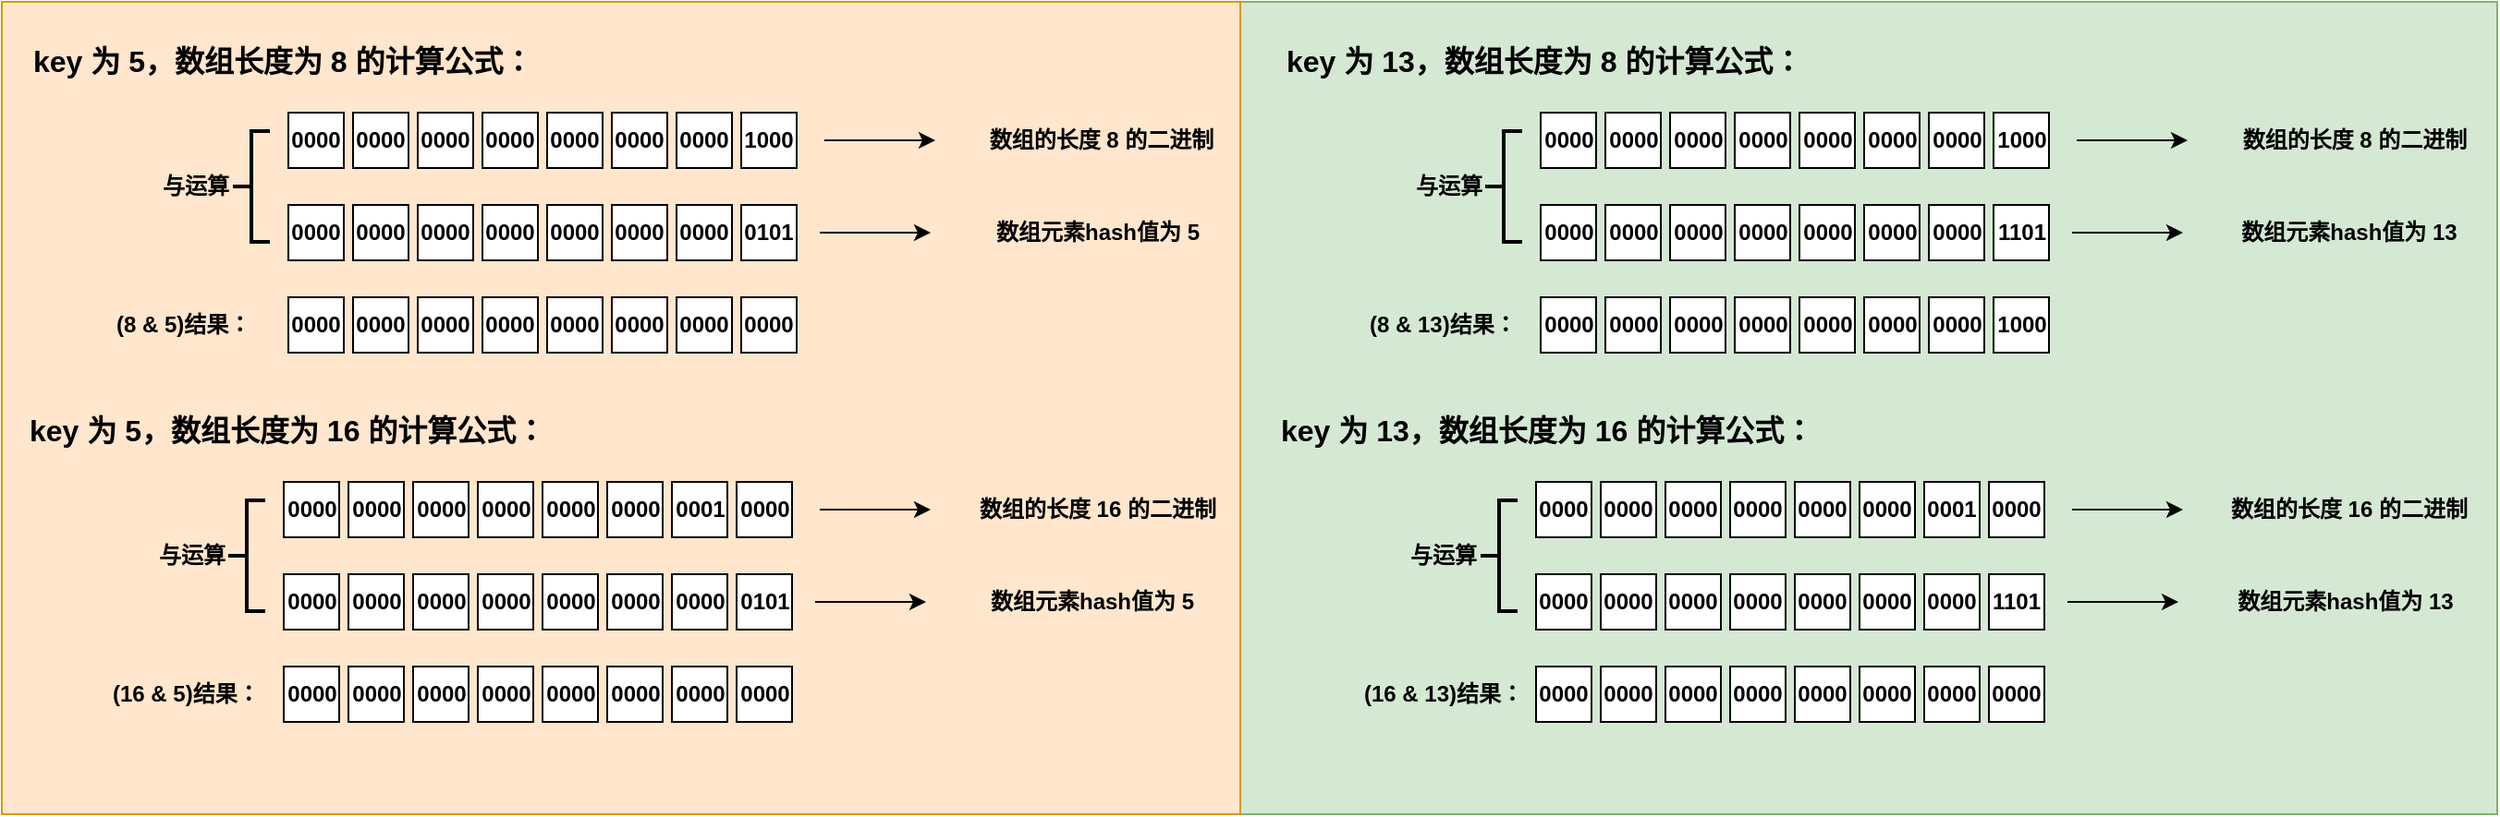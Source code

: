 <mxfile version="12.2.2" type="device" pages="1"><diagram id="xSWdzsIdB2ntmOH3wkE5" name="Page-1"><mxGraphModel dx="1408" dy="1977" grid="1" gridSize="10" guides="1" tooltips="1" connect="1" arrows="1" fold="1" page="1" pageScale="1" pageWidth="827" pageHeight="1169" math="0" shadow="0"><root><mxCell id="0"/><mxCell id="1" parent="0"/><mxCell id="skX-vXd7Z9NN3FYBTKj5-134" value="" style="rounded=0;whiteSpace=wrap;html=1;fillColor=#d5e8d4;strokeColor=#82b366;fontStyle=1" vertex="1" parent="1"><mxGeometry x="40" y="-130" width="1350" height="440" as="geometry"/></mxCell><mxCell id="skX-vXd7Z9NN3FYBTKj5-135" value="" style="rounded=0;whiteSpace=wrap;html=1;fillColor=#ffe6cc;strokeColor=#d79b00;fontStyle=1" vertex="1" parent="1"><mxGeometry x="40" y="-130" width="670" height="440" as="geometry"/></mxCell><mxCell id="skX-vXd7Z9NN3FYBTKj5-1" value="key 为 5，数组长度为 8 的计算公式：" style="text;html=1;resizable=0;points=[];autosize=1;align=left;verticalAlign=top;spacingTop=-4;fontSize=16;fontStyle=1" vertex="1" parent="1"><mxGeometry x="55" y="-110" width="220" height="20" as="geometry"/></mxCell><mxCell id="skX-vXd7Z9NN3FYBTKj5-2" value="0000" style="rounded=0;whiteSpace=wrap;html=1;fontStyle=1" vertex="1" parent="1"><mxGeometry x="195" y="-20" width="30" height="30" as="geometry"/></mxCell><mxCell id="skX-vXd7Z9NN3FYBTKj5-3" value="0000" style="rounded=0;whiteSpace=wrap;html=1;fontStyle=1" vertex="1" parent="1"><mxGeometry x="230" y="-20" width="30" height="30" as="geometry"/></mxCell><mxCell id="skX-vXd7Z9NN3FYBTKj5-4" value="0000" style="rounded=0;whiteSpace=wrap;html=1;fontStyle=1" vertex="1" parent="1"><mxGeometry x="265" y="-20" width="30" height="30" as="geometry"/></mxCell><mxCell id="skX-vXd7Z9NN3FYBTKj5-5" value="0000" style="rounded=0;whiteSpace=wrap;html=1;fontStyle=1" vertex="1" parent="1"><mxGeometry x="300" y="-20" width="30" height="30" as="geometry"/></mxCell><mxCell id="skX-vXd7Z9NN3FYBTKj5-6" value="0000" style="rounded=0;whiteSpace=wrap;html=1;fontStyle=1" vertex="1" parent="1"><mxGeometry x="335" y="-20" width="30" height="30" as="geometry"/></mxCell><mxCell id="skX-vXd7Z9NN3FYBTKj5-7" value="0000" style="rounded=0;whiteSpace=wrap;html=1;fontStyle=1" vertex="1" parent="1"><mxGeometry x="370" y="-20" width="30" height="30" as="geometry"/></mxCell><mxCell id="skX-vXd7Z9NN3FYBTKj5-8" value="0000" style="rounded=0;whiteSpace=wrap;html=1;fontStyle=1" vertex="1" parent="1"><mxGeometry x="405" y="-20" width="30" height="30" as="geometry"/></mxCell><mxCell id="skX-vXd7Z9NN3FYBTKj5-9" value="0101" style="rounded=0;whiteSpace=wrap;html=1;fontStyle=1" vertex="1" parent="1"><mxGeometry x="440" y="-20" width="30" height="30" as="geometry"/></mxCell><mxCell id="skX-vXd7Z9NN3FYBTKj5-10" value="0000" style="rounded=0;whiteSpace=wrap;html=1;fontStyle=1" vertex="1" parent="1"><mxGeometry x="195" y="-70" width="30" height="30" as="geometry"/></mxCell><mxCell id="skX-vXd7Z9NN3FYBTKj5-11" value="0000" style="rounded=0;whiteSpace=wrap;html=1;fontStyle=1" vertex="1" parent="1"><mxGeometry x="230" y="-70" width="30" height="30" as="geometry"/></mxCell><mxCell id="skX-vXd7Z9NN3FYBTKj5-12" value="0000" style="rounded=0;whiteSpace=wrap;html=1;fontStyle=1" vertex="1" parent="1"><mxGeometry x="265" y="-70" width="30" height="30" as="geometry"/></mxCell><mxCell id="skX-vXd7Z9NN3FYBTKj5-13" value="0000" style="rounded=0;whiteSpace=wrap;html=1;fontStyle=1" vertex="1" parent="1"><mxGeometry x="300" y="-70" width="30" height="30" as="geometry"/></mxCell><mxCell id="skX-vXd7Z9NN3FYBTKj5-14" value="0000" style="rounded=0;whiteSpace=wrap;html=1;fontStyle=1" vertex="1" parent="1"><mxGeometry x="335" y="-70" width="30" height="30" as="geometry"/></mxCell><mxCell id="skX-vXd7Z9NN3FYBTKj5-15" value="0000" style="rounded=0;whiteSpace=wrap;html=1;fontStyle=1" vertex="1" parent="1"><mxGeometry x="370" y="-70" width="30" height="30" as="geometry"/></mxCell><mxCell id="skX-vXd7Z9NN3FYBTKj5-16" value="0000" style="rounded=0;whiteSpace=wrap;html=1;fontStyle=1" vertex="1" parent="1"><mxGeometry x="405" y="-70" width="30" height="30" as="geometry"/></mxCell><mxCell id="skX-vXd7Z9NN3FYBTKj5-17" value="1000" style="rounded=0;whiteSpace=wrap;html=1;fontStyle=1" vertex="1" parent="1"><mxGeometry x="440" y="-70" width="30" height="30" as="geometry"/></mxCell><mxCell id="skX-vXd7Z9NN3FYBTKj5-18" value="" style="strokeWidth=2;html=1;shape=mxgraph.flowchart.annotation_2;align=left;labelPosition=right;pointerEvents=1;fontStyle=1" vertex="1" parent="1"><mxGeometry x="165" y="-60" width="20" height="60" as="geometry"/></mxCell><mxCell id="skX-vXd7Z9NN3FYBTKj5-19" value="与运算" style="text;html=1;resizable=0;points=[];autosize=1;align=left;verticalAlign=top;spacingTop=-4;fontStyle=1" vertex="1" parent="1"><mxGeometry x="125" y="-40" width="50" height="20" as="geometry"/></mxCell><mxCell id="skX-vXd7Z9NN3FYBTKj5-20" value="0000" style="rounded=0;whiteSpace=wrap;html=1;fontStyle=1" vertex="1" parent="1"><mxGeometry x="195" y="30" width="30" height="30" as="geometry"/></mxCell><mxCell id="skX-vXd7Z9NN3FYBTKj5-21" value="0000" style="rounded=0;whiteSpace=wrap;html=1;fontStyle=1" vertex="1" parent="1"><mxGeometry x="230" y="30" width="30" height="30" as="geometry"/></mxCell><mxCell id="skX-vXd7Z9NN3FYBTKj5-22" value="0000" style="rounded=0;whiteSpace=wrap;html=1;fontStyle=1" vertex="1" parent="1"><mxGeometry x="265" y="30" width="30" height="30" as="geometry"/></mxCell><mxCell id="skX-vXd7Z9NN3FYBTKj5-23" value="0000" style="rounded=0;whiteSpace=wrap;html=1;fontStyle=1" vertex="1" parent="1"><mxGeometry x="300" y="30" width="30" height="30" as="geometry"/></mxCell><mxCell id="skX-vXd7Z9NN3FYBTKj5-24" value="0000" style="rounded=0;whiteSpace=wrap;html=1;fontStyle=1" vertex="1" parent="1"><mxGeometry x="335" y="30" width="30" height="30" as="geometry"/></mxCell><mxCell id="skX-vXd7Z9NN3FYBTKj5-25" value="0000" style="rounded=0;whiteSpace=wrap;html=1;fontStyle=1" vertex="1" parent="1"><mxGeometry x="370" y="30" width="30" height="30" as="geometry"/></mxCell><mxCell id="skX-vXd7Z9NN3FYBTKj5-26" value="0000" style="rounded=0;whiteSpace=wrap;html=1;fontStyle=1" vertex="1" parent="1"><mxGeometry x="405" y="30" width="30" height="30" as="geometry"/></mxCell><mxCell id="skX-vXd7Z9NN3FYBTKj5-27" value="0000" style="rounded=0;whiteSpace=wrap;html=1;fontStyle=1" vertex="1" parent="1"><mxGeometry x="440" y="30" width="30" height="30" as="geometry"/></mxCell><mxCell id="skX-vXd7Z9NN3FYBTKj5-28" value="(8 &amp;amp; 5)结果：" style="text;html=1;resizable=0;points=[];autosize=1;align=left;verticalAlign=top;spacingTop=-4;fontStyle=1" vertex="1" parent="1"><mxGeometry x="100" y="35" width="90" height="20" as="geometry"/></mxCell><mxCell id="skX-vXd7Z9NN3FYBTKj5-29" value="" style="endArrow=classic;html=1;fontStyle=1" edge="1" parent="1"><mxGeometry width="50" height="50" relative="1" as="geometry"><mxPoint x="485" y="-55" as="sourcePoint"/><mxPoint x="545" y="-55" as="targetPoint"/></mxGeometry></mxCell><mxCell id="skX-vXd7Z9NN3FYBTKj5-30" value="&lt;span style=&quot;text-align: left&quot;&gt;数组的长度 8&amp;nbsp;&lt;/span&gt;&lt;span style=&quot;text-align: left&quot;&gt;的二进制&lt;/span&gt;" style="text;html=1;strokeColor=none;fillColor=none;align=center;verticalAlign=middle;whiteSpace=wrap;rounded=0;fontStyle=1" vertex="1" parent="1"><mxGeometry x="560" y="-65" width="150" height="20" as="geometry"/></mxCell><mxCell id="skX-vXd7Z9NN3FYBTKj5-31" value="" style="endArrow=classic;html=1;fontStyle=1" edge="1" parent="1"><mxGeometry width="50" height="50" relative="1" as="geometry"><mxPoint x="482.5" y="-5" as="sourcePoint"/><mxPoint x="542.5" y="-5" as="targetPoint"/></mxGeometry></mxCell><mxCell id="skX-vXd7Z9NN3FYBTKj5-32" value="&lt;span style=&quot;text-align: left&quot;&gt;数组元素hash值为 5&lt;/span&gt;" style="text;html=1;strokeColor=none;fillColor=none;align=center;verticalAlign=middle;whiteSpace=wrap;rounded=0;fontStyle=1" vertex="1" parent="1"><mxGeometry x="557.5" y="-15" width="150" height="20" as="geometry"/></mxCell><mxCell id="skX-vXd7Z9NN3FYBTKj5-35" value="key 为 5，数组长度为 16 的计算公式：" style="text;html=1;resizable=0;points=[];autosize=1;align=left;verticalAlign=top;spacingTop=-4;fontSize=16;fontStyle=1" vertex="1" parent="1"><mxGeometry x="52.5" y="90" width="220" height="20" as="geometry"/></mxCell><mxCell id="skX-vXd7Z9NN3FYBTKj5-36" value="0000" style="rounded=0;whiteSpace=wrap;html=1;fontStyle=1" vertex="1" parent="1"><mxGeometry x="192.5" y="180" width="30" height="30" as="geometry"/></mxCell><mxCell id="skX-vXd7Z9NN3FYBTKj5-37" value="0000" style="rounded=0;whiteSpace=wrap;html=1;fontStyle=1" vertex="1" parent="1"><mxGeometry x="227.5" y="180" width="30" height="30" as="geometry"/></mxCell><mxCell id="skX-vXd7Z9NN3FYBTKj5-38" value="0000" style="rounded=0;whiteSpace=wrap;html=1;fontStyle=1" vertex="1" parent="1"><mxGeometry x="262.5" y="180" width="30" height="30" as="geometry"/></mxCell><mxCell id="skX-vXd7Z9NN3FYBTKj5-39" value="0000" style="rounded=0;whiteSpace=wrap;html=1;fontStyle=1" vertex="1" parent="1"><mxGeometry x="297.5" y="180" width="30" height="30" as="geometry"/></mxCell><mxCell id="skX-vXd7Z9NN3FYBTKj5-40" value="0000" style="rounded=0;whiteSpace=wrap;html=1;fontStyle=1" vertex="1" parent="1"><mxGeometry x="332.5" y="180" width="30" height="30" as="geometry"/></mxCell><mxCell id="skX-vXd7Z9NN3FYBTKj5-41" value="0000" style="rounded=0;whiteSpace=wrap;html=1;fontStyle=1" vertex="1" parent="1"><mxGeometry x="367.5" y="180" width="30" height="30" as="geometry"/></mxCell><mxCell id="skX-vXd7Z9NN3FYBTKj5-42" value="0000" style="rounded=0;whiteSpace=wrap;html=1;fontStyle=1" vertex="1" parent="1"><mxGeometry x="402.5" y="180" width="30" height="30" as="geometry"/></mxCell><mxCell id="skX-vXd7Z9NN3FYBTKj5-43" value="0101" style="rounded=0;whiteSpace=wrap;html=1;fontStyle=1" vertex="1" parent="1"><mxGeometry x="437.5" y="180" width="30" height="30" as="geometry"/></mxCell><mxCell id="skX-vXd7Z9NN3FYBTKj5-44" value="0000" style="rounded=0;whiteSpace=wrap;html=1;fontStyle=1" vertex="1" parent="1"><mxGeometry x="192.5" y="130" width="30" height="30" as="geometry"/></mxCell><mxCell id="skX-vXd7Z9NN3FYBTKj5-45" value="0000" style="rounded=0;whiteSpace=wrap;html=1;fontStyle=1" vertex="1" parent="1"><mxGeometry x="227.5" y="130" width="30" height="30" as="geometry"/></mxCell><mxCell id="skX-vXd7Z9NN3FYBTKj5-46" value="0000" style="rounded=0;whiteSpace=wrap;html=1;fontStyle=1" vertex="1" parent="1"><mxGeometry x="262.5" y="130" width="30" height="30" as="geometry"/></mxCell><mxCell id="skX-vXd7Z9NN3FYBTKj5-47" value="0000" style="rounded=0;whiteSpace=wrap;html=1;fontStyle=1" vertex="1" parent="1"><mxGeometry x="297.5" y="130" width="30" height="30" as="geometry"/></mxCell><mxCell id="skX-vXd7Z9NN3FYBTKj5-48" value="0000" style="rounded=0;whiteSpace=wrap;html=1;fontStyle=1" vertex="1" parent="1"><mxGeometry x="332.5" y="130" width="30" height="30" as="geometry"/></mxCell><mxCell id="skX-vXd7Z9NN3FYBTKj5-49" value="0000" style="rounded=0;whiteSpace=wrap;html=1;fontStyle=1" vertex="1" parent="1"><mxGeometry x="367.5" y="130" width="30" height="30" as="geometry"/></mxCell><mxCell id="skX-vXd7Z9NN3FYBTKj5-50" value="0001" style="rounded=0;whiteSpace=wrap;html=1;fontStyle=1" vertex="1" parent="1"><mxGeometry x="402.5" y="130" width="30" height="30" as="geometry"/></mxCell><mxCell id="skX-vXd7Z9NN3FYBTKj5-51" value="0000" style="rounded=0;whiteSpace=wrap;html=1;fontStyle=1" vertex="1" parent="1"><mxGeometry x="437.5" y="130" width="30" height="30" as="geometry"/></mxCell><mxCell id="skX-vXd7Z9NN3FYBTKj5-52" value="" style="strokeWidth=2;html=1;shape=mxgraph.flowchart.annotation_2;align=left;labelPosition=right;pointerEvents=1;fontStyle=1" vertex="1" parent="1"><mxGeometry x="162.5" y="140" width="20" height="60" as="geometry"/></mxCell><mxCell id="skX-vXd7Z9NN3FYBTKj5-53" value="与运算" style="text;html=1;resizable=0;points=[];autosize=1;align=left;verticalAlign=top;spacingTop=-4;fontStyle=1" vertex="1" parent="1"><mxGeometry x="122.5" y="160" width="50" height="20" as="geometry"/></mxCell><mxCell id="skX-vXd7Z9NN3FYBTKj5-54" value="0000" style="rounded=0;whiteSpace=wrap;html=1;fontStyle=1" vertex="1" parent="1"><mxGeometry x="192.5" y="230" width="30" height="30" as="geometry"/></mxCell><mxCell id="skX-vXd7Z9NN3FYBTKj5-55" value="0000" style="rounded=0;whiteSpace=wrap;html=1;fontStyle=1" vertex="1" parent="1"><mxGeometry x="227.5" y="230" width="30" height="30" as="geometry"/></mxCell><mxCell id="skX-vXd7Z9NN3FYBTKj5-56" value="0000" style="rounded=0;whiteSpace=wrap;html=1;fontStyle=1" vertex="1" parent="1"><mxGeometry x="262.5" y="230" width="30" height="30" as="geometry"/></mxCell><mxCell id="skX-vXd7Z9NN3FYBTKj5-57" value="0000" style="rounded=0;whiteSpace=wrap;html=1;fontStyle=1" vertex="1" parent="1"><mxGeometry x="297.5" y="230" width="30" height="30" as="geometry"/></mxCell><mxCell id="skX-vXd7Z9NN3FYBTKj5-58" value="0000" style="rounded=0;whiteSpace=wrap;html=1;fontStyle=1" vertex="1" parent="1"><mxGeometry x="332.5" y="230" width="30" height="30" as="geometry"/></mxCell><mxCell id="skX-vXd7Z9NN3FYBTKj5-59" value="0000" style="rounded=0;whiteSpace=wrap;html=1;fontStyle=1" vertex="1" parent="1"><mxGeometry x="367.5" y="230" width="30" height="30" as="geometry"/></mxCell><mxCell id="skX-vXd7Z9NN3FYBTKj5-60" value="0000" style="rounded=0;whiteSpace=wrap;html=1;fontStyle=1" vertex="1" parent="1"><mxGeometry x="402.5" y="230" width="30" height="30" as="geometry"/></mxCell><mxCell id="skX-vXd7Z9NN3FYBTKj5-61" value="0000" style="rounded=0;whiteSpace=wrap;html=1;fontStyle=1" vertex="1" parent="1"><mxGeometry x="437.5" y="230" width="30" height="30" as="geometry"/></mxCell><mxCell id="skX-vXd7Z9NN3FYBTKj5-62" value="(16 &amp;amp; 5)结果：" style="text;html=1;resizable=0;points=[];autosize=1;align=left;verticalAlign=top;spacingTop=-4;fontStyle=1" vertex="1" parent="1"><mxGeometry x="97.5" y="235" width="90" height="20" as="geometry"/></mxCell><mxCell id="skX-vXd7Z9NN3FYBTKj5-63" value="" style="endArrow=classic;html=1;fontStyle=1" edge="1" parent="1"><mxGeometry width="50" height="50" relative="1" as="geometry"><mxPoint x="482.5" y="145" as="sourcePoint"/><mxPoint x="542.5" y="145" as="targetPoint"/></mxGeometry></mxCell><mxCell id="skX-vXd7Z9NN3FYBTKj5-64" value="&lt;span style=&quot;text-align: left&quot;&gt;数组的长度 16&amp;nbsp;&lt;/span&gt;&lt;span style=&quot;text-align: left&quot;&gt;的二进制&lt;/span&gt;" style="text;html=1;strokeColor=none;fillColor=none;align=center;verticalAlign=middle;whiteSpace=wrap;rounded=0;fontStyle=1" vertex="1" parent="1"><mxGeometry x="557.5" y="135" width="150" height="20" as="geometry"/></mxCell><mxCell id="skX-vXd7Z9NN3FYBTKj5-65" value="" style="endArrow=classic;html=1;fontStyle=1" edge="1" parent="1"><mxGeometry width="50" height="50" relative="1" as="geometry"><mxPoint x="480" y="195" as="sourcePoint"/><mxPoint x="540" y="195" as="targetPoint"/></mxGeometry></mxCell><mxCell id="skX-vXd7Z9NN3FYBTKj5-66" value="&lt;span style=&quot;text-align: left&quot;&gt;数组元素hash值为 5&lt;/span&gt;" style="text;html=1;strokeColor=none;fillColor=none;align=center;verticalAlign=middle;whiteSpace=wrap;rounded=0;fontStyle=1" vertex="1" parent="1"><mxGeometry x="555" y="185" width="150" height="20" as="geometry"/></mxCell><mxCell id="skX-vXd7Z9NN3FYBTKj5-70" value="key 为 13，数组长度为 8 的计算公式：" style="text;html=1;resizable=0;points=[];autosize=1;align=left;verticalAlign=top;spacingTop=-4;fontSize=16;fontStyle=1" vertex="1" parent="1"><mxGeometry x="732.5" y="-110" width="220" height="20" as="geometry"/></mxCell><mxCell id="skX-vXd7Z9NN3FYBTKj5-71" value="0000" style="rounded=0;whiteSpace=wrap;html=1;fontStyle=1" vertex="1" parent="1"><mxGeometry x="872.5" y="-20" width="30" height="30" as="geometry"/></mxCell><mxCell id="skX-vXd7Z9NN3FYBTKj5-72" value="0000" style="rounded=0;whiteSpace=wrap;html=1;fontStyle=1" vertex="1" parent="1"><mxGeometry x="907.5" y="-20" width="30" height="30" as="geometry"/></mxCell><mxCell id="skX-vXd7Z9NN3FYBTKj5-73" value="0000" style="rounded=0;whiteSpace=wrap;html=1;fontStyle=1" vertex="1" parent="1"><mxGeometry x="942.5" y="-20" width="30" height="30" as="geometry"/></mxCell><mxCell id="skX-vXd7Z9NN3FYBTKj5-74" value="0000" style="rounded=0;whiteSpace=wrap;html=1;fontStyle=1" vertex="1" parent="1"><mxGeometry x="977.5" y="-20" width="30" height="30" as="geometry"/></mxCell><mxCell id="skX-vXd7Z9NN3FYBTKj5-75" value="0000" style="rounded=0;whiteSpace=wrap;html=1;fontStyle=1" vertex="1" parent="1"><mxGeometry x="1012.5" y="-20" width="30" height="30" as="geometry"/></mxCell><mxCell id="skX-vXd7Z9NN3FYBTKj5-76" value="0000" style="rounded=0;whiteSpace=wrap;html=1;fontStyle=1" vertex="1" parent="1"><mxGeometry x="1047.5" y="-20" width="30" height="30" as="geometry"/></mxCell><mxCell id="skX-vXd7Z9NN3FYBTKj5-77" value="0000" style="rounded=0;whiteSpace=wrap;html=1;fontStyle=1" vertex="1" parent="1"><mxGeometry x="1082.5" y="-20" width="30" height="30" as="geometry"/></mxCell><mxCell id="skX-vXd7Z9NN3FYBTKj5-78" value="1101" style="rounded=0;whiteSpace=wrap;html=1;fontStyle=1" vertex="1" parent="1"><mxGeometry x="1117.5" y="-20" width="30" height="30" as="geometry"/></mxCell><mxCell id="skX-vXd7Z9NN3FYBTKj5-79" value="0000" style="rounded=0;whiteSpace=wrap;html=1;fontStyle=1" vertex="1" parent="1"><mxGeometry x="872.5" y="-70" width="30" height="30" as="geometry"/></mxCell><mxCell id="skX-vXd7Z9NN3FYBTKj5-80" value="0000" style="rounded=0;whiteSpace=wrap;html=1;fontStyle=1" vertex="1" parent="1"><mxGeometry x="907.5" y="-70" width="30" height="30" as="geometry"/></mxCell><mxCell id="skX-vXd7Z9NN3FYBTKj5-81" value="0000" style="rounded=0;whiteSpace=wrap;html=1;fontStyle=1" vertex="1" parent="1"><mxGeometry x="942.5" y="-70" width="30" height="30" as="geometry"/></mxCell><mxCell id="skX-vXd7Z9NN3FYBTKj5-82" value="0000" style="rounded=0;whiteSpace=wrap;html=1;fontStyle=1" vertex="1" parent="1"><mxGeometry x="977.5" y="-70" width="30" height="30" as="geometry"/></mxCell><mxCell id="skX-vXd7Z9NN3FYBTKj5-83" value="0000" style="rounded=0;whiteSpace=wrap;html=1;fontStyle=1" vertex="1" parent="1"><mxGeometry x="1012.5" y="-70" width="30" height="30" as="geometry"/></mxCell><mxCell id="skX-vXd7Z9NN3FYBTKj5-84" value="0000" style="rounded=0;whiteSpace=wrap;html=1;fontStyle=1" vertex="1" parent="1"><mxGeometry x="1047.5" y="-70" width="30" height="30" as="geometry"/></mxCell><mxCell id="skX-vXd7Z9NN3FYBTKj5-85" value="0000" style="rounded=0;whiteSpace=wrap;html=1;fontStyle=1" vertex="1" parent="1"><mxGeometry x="1082.5" y="-70" width="30" height="30" as="geometry"/></mxCell><mxCell id="skX-vXd7Z9NN3FYBTKj5-86" value="1000" style="rounded=0;whiteSpace=wrap;html=1;fontStyle=1" vertex="1" parent="1"><mxGeometry x="1117.5" y="-70" width="30" height="30" as="geometry"/></mxCell><mxCell id="skX-vXd7Z9NN3FYBTKj5-87" value="" style="strokeWidth=2;html=1;shape=mxgraph.flowchart.annotation_2;align=left;labelPosition=right;pointerEvents=1;fontStyle=1" vertex="1" parent="1"><mxGeometry x="842.5" y="-60" width="20" height="60" as="geometry"/></mxCell><mxCell id="skX-vXd7Z9NN3FYBTKj5-88" value="与运算" style="text;html=1;resizable=0;points=[];autosize=1;align=left;verticalAlign=top;spacingTop=-4;fontStyle=1" vertex="1" parent="1"><mxGeometry x="802.5" y="-40" width="50" height="20" as="geometry"/></mxCell><mxCell id="skX-vXd7Z9NN3FYBTKj5-89" value="0000" style="rounded=0;whiteSpace=wrap;html=1;fontStyle=1" vertex="1" parent="1"><mxGeometry x="872.5" y="30" width="30" height="30" as="geometry"/></mxCell><mxCell id="skX-vXd7Z9NN3FYBTKj5-90" value="0000" style="rounded=0;whiteSpace=wrap;html=1;fontStyle=1" vertex="1" parent="1"><mxGeometry x="907.5" y="30" width="30" height="30" as="geometry"/></mxCell><mxCell id="skX-vXd7Z9NN3FYBTKj5-91" value="0000" style="rounded=0;whiteSpace=wrap;html=1;fontStyle=1" vertex="1" parent="1"><mxGeometry x="942.5" y="30" width="30" height="30" as="geometry"/></mxCell><mxCell id="skX-vXd7Z9NN3FYBTKj5-92" value="0000" style="rounded=0;whiteSpace=wrap;html=1;fontStyle=1" vertex="1" parent="1"><mxGeometry x="977.5" y="30" width="30" height="30" as="geometry"/></mxCell><mxCell id="skX-vXd7Z9NN3FYBTKj5-93" value="0000" style="rounded=0;whiteSpace=wrap;html=1;fontStyle=1" vertex="1" parent="1"><mxGeometry x="1012.5" y="30" width="30" height="30" as="geometry"/></mxCell><mxCell id="skX-vXd7Z9NN3FYBTKj5-94" value="0000" style="rounded=0;whiteSpace=wrap;html=1;fontStyle=1" vertex="1" parent="1"><mxGeometry x="1047.5" y="30" width="30" height="30" as="geometry"/></mxCell><mxCell id="skX-vXd7Z9NN3FYBTKj5-95" value="0000" style="rounded=0;whiteSpace=wrap;html=1;fontStyle=1" vertex="1" parent="1"><mxGeometry x="1082.5" y="30" width="30" height="30" as="geometry"/></mxCell><mxCell id="skX-vXd7Z9NN3FYBTKj5-96" value="1000" style="rounded=0;whiteSpace=wrap;html=1;fontStyle=1" vertex="1" parent="1"><mxGeometry x="1117.5" y="30" width="30" height="30" as="geometry"/></mxCell><mxCell id="skX-vXd7Z9NN3FYBTKj5-97" value="(8 &amp;amp; 13)结果：" style="text;html=1;resizable=0;points=[];autosize=1;align=left;verticalAlign=top;spacingTop=-4;fontStyle=1" vertex="1" parent="1"><mxGeometry x="777.5" y="35" width="90" height="20" as="geometry"/></mxCell><mxCell id="skX-vXd7Z9NN3FYBTKj5-98" value="" style="endArrow=classic;html=1;fontStyle=1" edge="1" parent="1"><mxGeometry width="50" height="50" relative="1" as="geometry"><mxPoint x="1162.5" y="-55" as="sourcePoint"/><mxPoint x="1222.5" y="-55" as="targetPoint"/></mxGeometry></mxCell><mxCell id="skX-vXd7Z9NN3FYBTKj5-99" value="&lt;span style=&quot;text-align: left&quot;&gt;数组的长度 8&amp;nbsp;&lt;/span&gt;&lt;span style=&quot;text-align: left&quot;&gt;的二进制&lt;/span&gt;" style="text;html=1;strokeColor=none;fillColor=none;align=center;verticalAlign=middle;whiteSpace=wrap;rounded=0;fontStyle=1" vertex="1" parent="1"><mxGeometry x="1237.5" y="-65" width="150" height="20" as="geometry"/></mxCell><mxCell id="skX-vXd7Z9NN3FYBTKj5-100" value="" style="endArrow=classic;html=1;fontStyle=1" edge="1" parent="1"><mxGeometry width="50" height="50" relative="1" as="geometry"><mxPoint x="1160" y="-5" as="sourcePoint"/><mxPoint x="1220" y="-5" as="targetPoint"/></mxGeometry></mxCell><mxCell id="skX-vXd7Z9NN3FYBTKj5-101" value="&lt;span style=&quot;text-align: left&quot;&gt;数组元素hash值为 13&lt;/span&gt;" style="text;html=1;strokeColor=none;fillColor=none;align=center;verticalAlign=middle;whiteSpace=wrap;rounded=0;fontStyle=1" vertex="1" parent="1"><mxGeometry x="1235" y="-15" width="150" height="20" as="geometry"/></mxCell><mxCell id="skX-vXd7Z9NN3FYBTKj5-102" value="key 为 13，数组长度为 16 的计算公式：" style="text;html=1;resizable=0;points=[];autosize=1;align=left;verticalAlign=top;spacingTop=-4;fontSize=16;fontStyle=1" vertex="1" parent="1"><mxGeometry x="730" y="90" width="230" height="20" as="geometry"/></mxCell><mxCell id="skX-vXd7Z9NN3FYBTKj5-103" value="0000" style="rounded=0;whiteSpace=wrap;html=1;fontStyle=1" vertex="1" parent="1"><mxGeometry x="870" y="180" width="30" height="30" as="geometry"/></mxCell><mxCell id="skX-vXd7Z9NN3FYBTKj5-104" value="0000" style="rounded=0;whiteSpace=wrap;html=1;fontStyle=1" vertex="1" parent="1"><mxGeometry x="905" y="180" width="30" height="30" as="geometry"/></mxCell><mxCell id="skX-vXd7Z9NN3FYBTKj5-105" value="0000" style="rounded=0;whiteSpace=wrap;html=1;fontStyle=1" vertex="1" parent="1"><mxGeometry x="940" y="180" width="30" height="30" as="geometry"/></mxCell><mxCell id="skX-vXd7Z9NN3FYBTKj5-106" value="0000" style="rounded=0;whiteSpace=wrap;html=1;fontStyle=1" vertex="1" parent="1"><mxGeometry x="975" y="180" width="30" height="30" as="geometry"/></mxCell><mxCell id="skX-vXd7Z9NN3FYBTKj5-107" value="0000" style="rounded=0;whiteSpace=wrap;html=1;fontStyle=1" vertex="1" parent="1"><mxGeometry x="1010" y="180" width="30" height="30" as="geometry"/></mxCell><mxCell id="skX-vXd7Z9NN3FYBTKj5-108" value="0000" style="rounded=0;whiteSpace=wrap;html=1;fontStyle=1" vertex="1" parent="1"><mxGeometry x="1045" y="180" width="30" height="30" as="geometry"/></mxCell><mxCell id="skX-vXd7Z9NN3FYBTKj5-109" value="0000" style="rounded=0;whiteSpace=wrap;html=1;fontStyle=1" vertex="1" parent="1"><mxGeometry x="1080" y="180" width="30" height="30" as="geometry"/></mxCell><mxCell id="skX-vXd7Z9NN3FYBTKj5-110" value="1101" style="rounded=0;whiteSpace=wrap;html=1;fontStyle=1" vertex="1" parent="1"><mxGeometry x="1115" y="180" width="30" height="30" as="geometry"/></mxCell><mxCell id="skX-vXd7Z9NN3FYBTKj5-111" value="0000" style="rounded=0;whiteSpace=wrap;html=1;fontStyle=1" vertex="1" parent="1"><mxGeometry x="870" y="130" width="30" height="30" as="geometry"/></mxCell><mxCell id="skX-vXd7Z9NN3FYBTKj5-112" value="0000" style="rounded=0;whiteSpace=wrap;html=1;fontStyle=1" vertex="1" parent="1"><mxGeometry x="905" y="130" width="30" height="30" as="geometry"/></mxCell><mxCell id="skX-vXd7Z9NN3FYBTKj5-113" value="0000" style="rounded=0;whiteSpace=wrap;html=1;fontStyle=1" vertex="1" parent="1"><mxGeometry x="940" y="130" width="30" height="30" as="geometry"/></mxCell><mxCell id="skX-vXd7Z9NN3FYBTKj5-114" value="0000" style="rounded=0;whiteSpace=wrap;html=1;fontStyle=1" vertex="1" parent="1"><mxGeometry x="975" y="130" width="30" height="30" as="geometry"/></mxCell><mxCell id="skX-vXd7Z9NN3FYBTKj5-115" value="0000" style="rounded=0;whiteSpace=wrap;html=1;fontStyle=1" vertex="1" parent="1"><mxGeometry x="1010" y="130" width="30" height="30" as="geometry"/></mxCell><mxCell id="skX-vXd7Z9NN3FYBTKj5-116" value="0000" style="rounded=0;whiteSpace=wrap;html=1;fontStyle=1" vertex="1" parent="1"><mxGeometry x="1045" y="130" width="30" height="30" as="geometry"/></mxCell><mxCell id="skX-vXd7Z9NN3FYBTKj5-117" value="0001" style="rounded=0;whiteSpace=wrap;html=1;fontStyle=1" vertex="1" parent="1"><mxGeometry x="1080" y="130" width="30" height="30" as="geometry"/></mxCell><mxCell id="skX-vXd7Z9NN3FYBTKj5-118" value="0000" style="rounded=0;whiteSpace=wrap;html=1;fontStyle=1" vertex="1" parent="1"><mxGeometry x="1115" y="130" width="30" height="30" as="geometry"/></mxCell><mxCell id="skX-vXd7Z9NN3FYBTKj5-119" value="" style="strokeWidth=2;html=1;shape=mxgraph.flowchart.annotation_2;align=left;labelPosition=right;pointerEvents=1;fontStyle=1" vertex="1" parent="1"><mxGeometry x="840" y="140" width="20" height="60" as="geometry"/></mxCell><mxCell id="skX-vXd7Z9NN3FYBTKj5-120" value="与运算" style="text;html=1;resizable=0;points=[];autosize=1;align=left;verticalAlign=top;spacingTop=-4;fontStyle=1" vertex="1" parent="1"><mxGeometry x="800" y="160" width="50" height="20" as="geometry"/></mxCell><mxCell id="skX-vXd7Z9NN3FYBTKj5-121" value="0000" style="rounded=0;whiteSpace=wrap;html=1;fontStyle=1" vertex="1" parent="1"><mxGeometry x="870" y="230" width="30" height="30" as="geometry"/></mxCell><mxCell id="skX-vXd7Z9NN3FYBTKj5-122" value="0000" style="rounded=0;whiteSpace=wrap;html=1;fontStyle=1" vertex="1" parent="1"><mxGeometry x="905" y="230" width="30" height="30" as="geometry"/></mxCell><mxCell id="skX-vXd7Z9NN3FYBTKj5-123" value="0000" style="rounded=0;whiteSpace=wrap;html=1;fontStyle=1" vertex="1" parent="1"><mxGeometry x="940" y="230" width="30" height="30" as="geometry"/></mxCell><mxCell id="skX-vXd7Z9NN3FYBTKj5-124" value="0000" style="rounded=0;whiteSpace=wrap;html=1;fontStyle=1" vertex="1" parent="1"><mxGeometry x="975" y="230" width="30" height="30" as="geometry"/></mxCell><mxCell id="skX-vXd7Z9NN3FYBTKj5-125" value="0000" style="rounded=0;whiteSpace=wrap;html=1;fontStyle=1" vertex="1" parent="1"><mxGeometry x="1010" y="230" width="30" height="30" as="geometry"/></mxCell><mxCell id="skX-vXd7Z9NN3FYBTKj5-126" value="0000" style="rounded=0;whiteSpace=wrap;html=1;fontStyle=1" vertex="1" parent="1"><mxGeometry x="1045" y="230" width="30" height="30" as="geometry"/></mxCell><mxCell id="skX-vXd7Z9NN3FYBTKj5-127" value="0000" style="rounded=0;whiteSpace=wrap;html=1;fontStyle=1" vertex="1" parent="1"><mxGeometry x="1080" y="230" width="30" height="30" as="geometry"/></mxCell><mxCell id="skX-vXd7Z9NN3FYBTKj5-128" value="0000" style="rounded=0;whiteSpace=wrap;html=1;fontStyle=1" vertex="1" parent="1"><mxGeometry x="1115" y="230" width="30" height="30" as="geometry"/></mxCell><mxCell id="skX-vXd7Z9NN3FYBTKj5-129" value="(16 &amp;amp; 13)结果：" style="text;html=1;resizable=0;points=[];autosize=1;align=left;verticalAlign=top;spacingTop=-4;fontStyle=1" vertex="1" parent="1"><mxGeometry x="775" y="235" width="100" height="20" as="geometry"/></mxCell><mxCell id="skX-vXd7Z9NN3FYBTKj5-130" value="" style="endArrow=classic;html=1;fontStyle=1" edge="1" parent="1"><mxGeometry width="50" height="50" relative="1" as="geometry"><mxPoint x="1160" y="145" as="sourcePoint"/><mxPoint x="1220" y="145" as="targetPoint"/></mxGeometry></mxCell><mxCell id="skX-vXd7Z9NN3FYBTKj5-131" value="&lt;span style=&quot;text-align: left&quot;&gt;数组的长度 16&amp;nbsp;&lt;/span&gt;&lt;span style=&quot;text-align: left&quot;&gt;的二进制&lt;/span&gt;" style="text;html=1;strokeColor=none;fillColor=none;align=center;verticalAlign=middle;whiteSpace=wrap;rounded=0;fontStyle=1" vertex="1" parent="1"><mxGeometry x="1235" y="135" width="150" height="20" as="geometry"/></mxCell><mxCell id="skX-vXd7Z9NN3FYBTKj5-132" value="" style="endArrow=classic;html=1;fontStyle=1" edge="1" parent="1"><mxGeometry width="50" height="50" relative="1" as="geometry"><mxPoint x="1157.5" y="195" as="sourcePoint"/><mxPoint x="1217.5" y="195" as="targetPoint"/></mxGeometry></mxCell><mxCell id="skX-vXd7Z9NN3FYBTKj5-133" value="&lt;span style=&quot;text-align: left&quot;&gt;数组元素hash值为 13&lt;/span&gt;" style="text;html=1;strokeColor=none;fillColor=none;align=center;verticalAlign=middle;whiteSpace=wrap;rounded=0;fontStyle=1" vertex="1" parent="1"><mxGeometry x="1232.5" y="185" width="150" height="20" as="geometry"/></mxCell></root></mxGraphModel></diagram></mxfile>